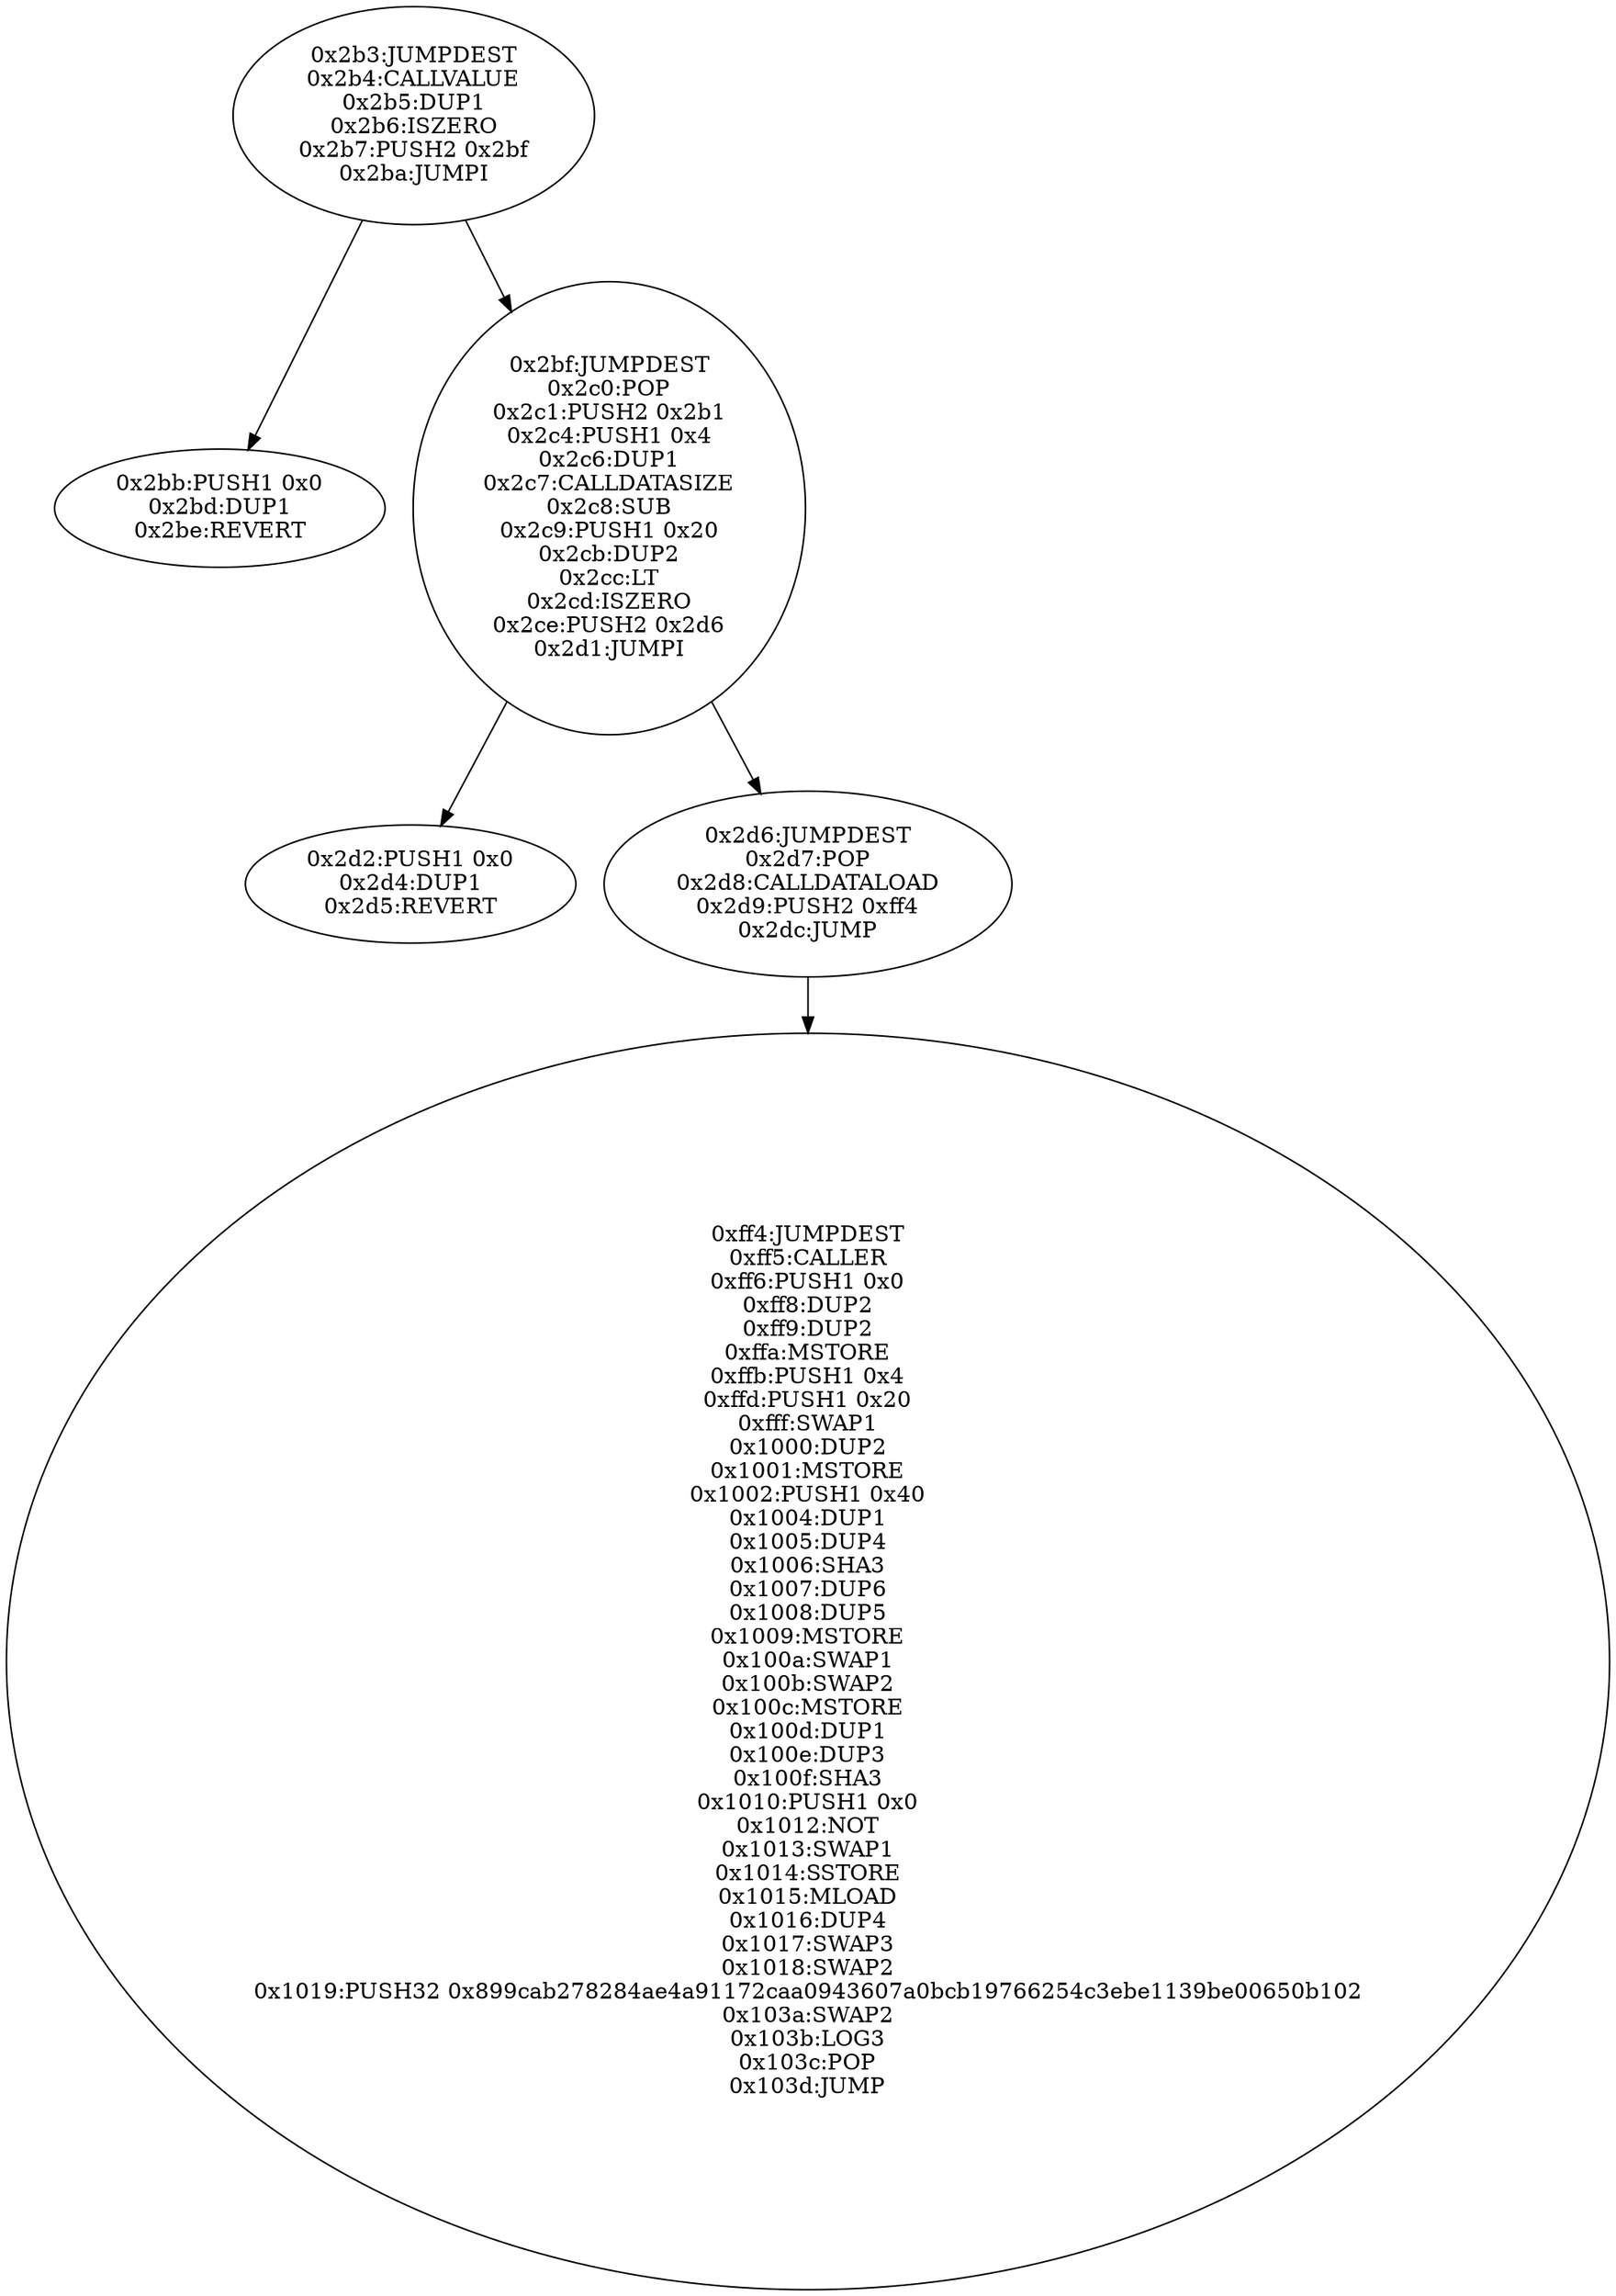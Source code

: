 digraph{
691[label="0x2b3:JUMPDEST
0x2b4:CALLVALUE
0x2b5:DUP1
0x2b6:ISZERO
0x2b7:PUSH2 0x2bf
0x2ba:JUMPI"]
691 -> 699
691 -> 703
699[label="0x2bb:PUSH1 0x0
0x2bd:DUP1
0x2be:REVERT"]
703[label="0x2bf:JUMPDEST
0x2c0:POP
0x2c1:PUSH2 0x2b1
0x2c4:PUSH1 0x4
0x2c6:DUP1
0x2c7:CALLDATASIZE
0x2c8:SUB
0x2c9:PUSH1 0x20
0x2cb:DUP2
0x2cc:LT
0x2cd:ISZERO
0x2ce:PUSH2 0x2d6
0x2d1:JUMPI"]
703 -> 722
703 -> 726
722[label="0x2d2:PUSH1 0x0
0x2d4:DUP1
0x2d5:REVERT"]
726[label="0x2d6:JUMPDEST
0x2d7:POP
0x2d8:CALLDATALOAD
0x2d9:PUSH2 0xff4
0x2dc:JUMP"]
726 -> 4084
4084[label="0xff4:JUMPDEST
0xff5:CALLER
0xff6:PUSH1 0x0
0xff8:DUP2
0xff9:DUP2
0xffa:MSTORE
0xffb:PUSH1 0x4
0xffd:PUSH1 0x20
0xfff:SWAP1
0x1000:DUP2
0x1001:MSTORE
0x1002:PUSH1 0x40
0x1004:DUP1
0x1005:DUP4
0x1006:SHA3
0x1007:DUP6
0x1008:DUP5
0x1009:MSTORE
0x100a:SWAP1
0x100b:SWAP2
0x100c:MSTORE
0x100d:DUP1
0x100e:DUP3
0x100f:SHA3
0x1010:PUSH1 0x0
0x1012:NOT
0x1013:SWAP1
0x1014:SSTORE
0x1015:MLOAD
0x1016:DUP4
0x1017:SWAP3
0x1018:SWAP2
0x1019:PUSH32 0x899cab278284ae4a91172caa0943607a0bcb19766254c3ebe1139be00650b102
0x103a:SWAP2
0x103b:LOG3
0x103c:POP
0x103d:JUMP"]

}